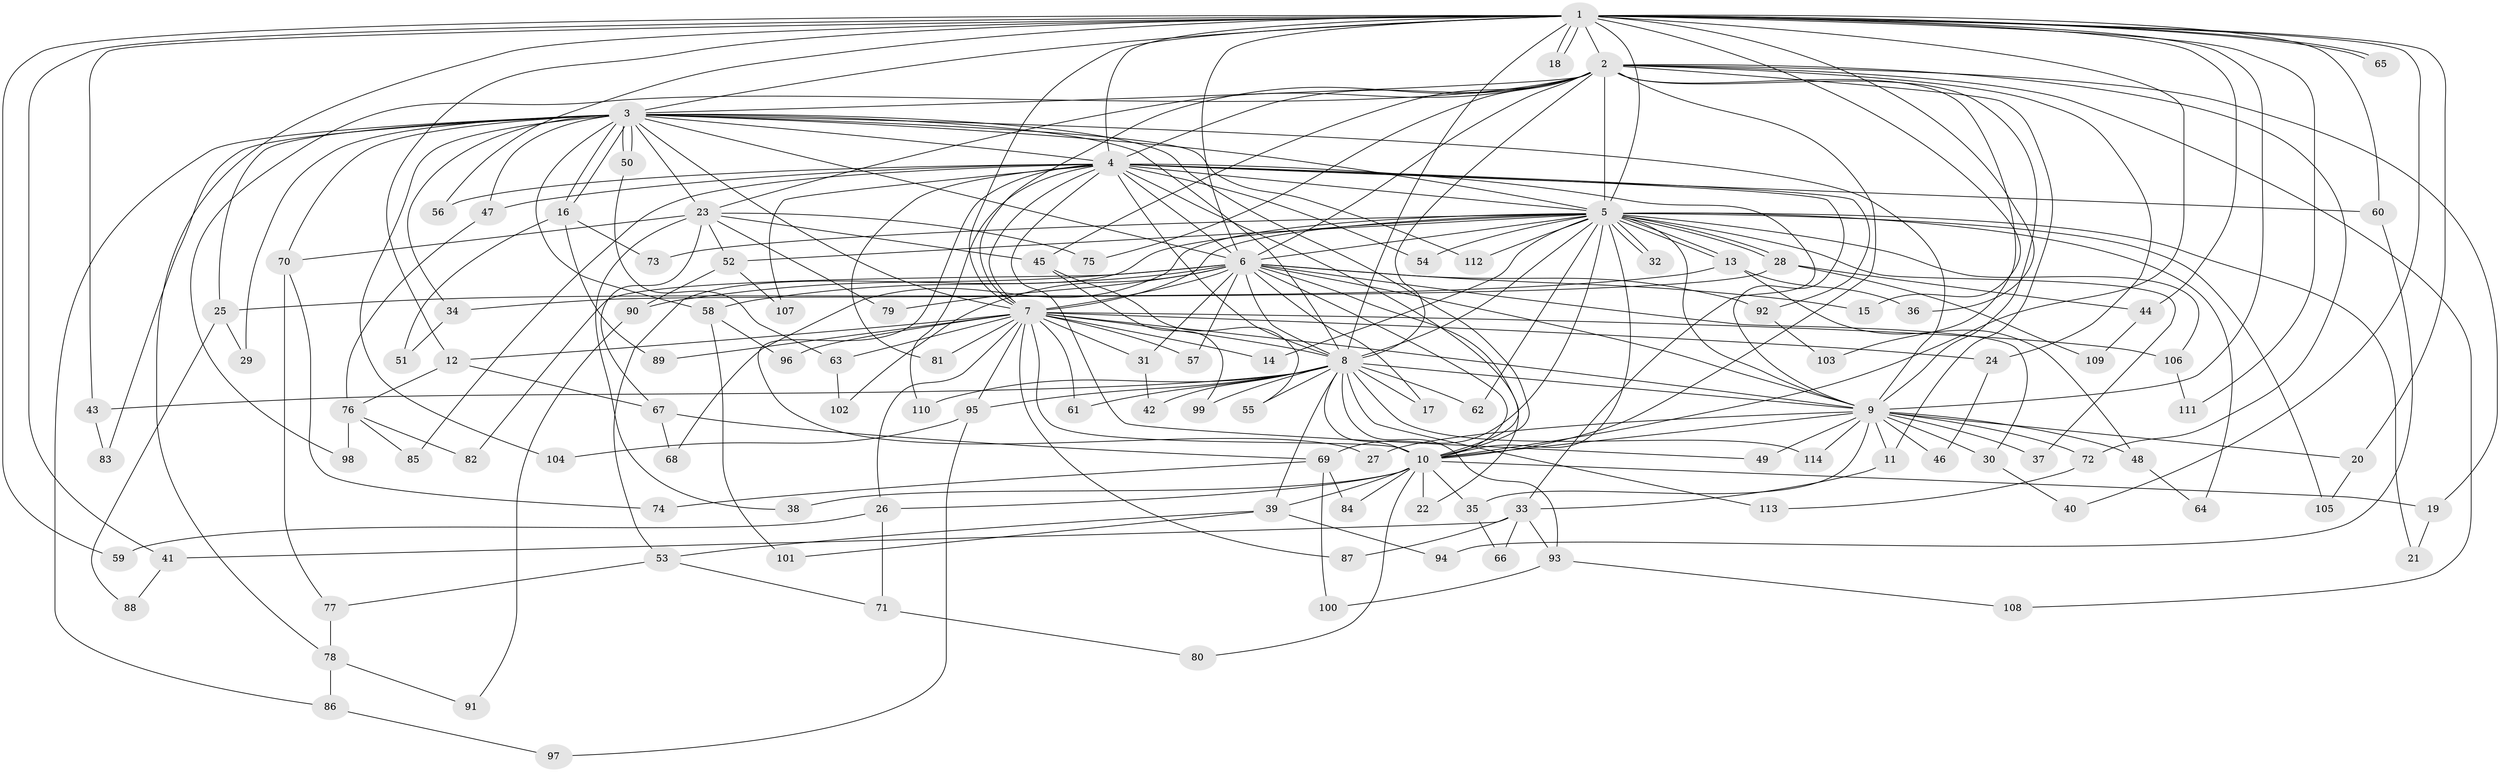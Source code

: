 // Generated by graph-tools (version 1.1) at 2025/46/03/09/25 04:46:36]
// undirected, 114 vertices, 253 edges
graph export_dot {
graph [start="1"]
  node [color=gray90,style=filled];
  1;
  2;
  3;
  4;
  5;
  6;
  7;
  8;
  9;
  10;
  11;
  12;
  13;
  14;
  15;
  16;
  17;
  18;
  19;
  20;
  21;
  22;
  23;
  24;
  25;
  26;
  27;
  28;
  29;
  30;
  31;
  32;
  33;
  34;
  35;
  36;
  37;
  38;
  39;
  40;
  41;
  42;
  43;
  44;
  45;
  46;
  47;
  48;
  49;
  50;
  51;
  52;
  53;
  54;
  55;
  56;
  57;
  58;
  59;
  60;
  61;
  62;
  63;
  64;
  65;
  66;
  67;
  68;
  69;
  70;
  71;
  72;
  73;
  74;
  75;
  76;
  77;
  78;
  79;
  80;
  81;
  82;
  83;
  84;
  85;
  86;
  87;
  88;
  89;
  90;
  91;
  92;
  93;
  94;
  95;
  96;
  97;
  98;
  99;
  100;
  101;
  102;
  103;
  104;
  105;
  106;
  107;
  108;
  109;
  110;
  111;
  112;
  113;
  114;
  1 -- 2;
  1 -- 3;
  1 -- 4;
  1 -- 5;
  1 -- 6;
  1 -- 7;
  1 -- 8;
  1 -- 9;
  1 -- 10;
  1 -- 12;
  1 -- 15;
  1 -- 18;
  1 -- 18;
  1 -- 20;
  1 -- 36;
  1 -- 40;
  1 -- 41;
  1 -- 43;
  1 -- 44;
  1 -- 56;
  1 -- 59;
  1 -- 60;
  1 -- 65;
  1 -- 65;
  1 -- 78;
  1 -- 111;
  2 -- 3;
  2 -- 4;
  2 -- 5;
  2 -- 6;
  2 -- 7;
  2 -- 8;
  2 -- 9;
  2 -- 10;
  2 -- 11;
  2 -- 19;
  2 -- 23;
  2 -- 24;
  2 -- 45;
  2 -- 72;
  2 -- 75;
  2 -- 98;
  2 -- 103;
  2 -- 108;
  3 -- 4;
  3 -- 5;
  3 -- 6;
  3 -- 7;
  3 -- 8;
  3 -- 9;
  3 -- 10;
  3 -- 16;
  3 -- 16;
  3 -- 23;
  3 -- 25;
  3 -- 29;
  3 -- 34;
  3 -- 47;
  3 -- 50;
  3 -- 50;
  3 -- 58;
  3 -- 70;
  3 -- 83;
  3 -- 86;
  3 -- 104;
  3 -- 112;
  4 -- 5;
  4 -- 6;
  4 -- 7;
  4 -- 8;
  4 -- 9;
  4 -- 10;
  4 -- 27;
  4 -- 33;
  4 -- 47;
  4 -- 49;
  4 -- 54;
  4 -- 56;
  4 -- 60;
  4 -- 81;
  4 -- 85;
  4 -- 92;
  4 -- 107;
  4 -- 110;
  5 -- 6;
  5 -- 7;
  5 -- 8;
  5 -- 9;
  5 -- 10;
  5 -- 13;
  5 -- 13;
  5 -- 14;
  5 -- 21;
  5 -- 28;
  5 -- 28;
  5 -- 32;
  5 -- 32;
  5 -- 37;
  5 -- 52;
  5 -- 53;
  5 -- 54;
  5 -- 62;
  5 -- 64;
  5 -- 68;
  5 -- 69;
  5 -- 73;
  5 -- 105;
  5 -- 106;
  5 -- 112;
  6 -- 7;
  6 -- 8;
  6 -- 9;
  6 -- 10;
  6 -- 15;
  6 -- 17;
  6 -- 22;
  6 -- 30;
  6 -- 31;
  6 -- 57;
  6 -- 58;
  6 -- 79;
  6 -- 82;
  6 -- 90;
  6 -- 92;
  6 -- 102;
  7 -- 8;
  7 -- 9;
  7 -- 10;
  7 -- 12;
  7 -- 14;
  7 -- 24;
  7 -- 26;
  7 -- 31;
  7 -- 57;
  7 -- 61;
  7 -- 63;
  7 -- 81;
  7 -- 87;
  7 -- 89;
  7 -- 95;
  7 -- 96;
  7 -- 106;
  8 -- 9;
  8 -- 10;
  8 -- 17;
  8 -- 39;
  8 -- 42;
  8 -- 43;
  8 -- 55;
  8 -- 61;
  8 -- 62;
  8 -- 93;
  8 -- 95;
  8 -- 99;
  8 -- 110;
  8 -- 113;
  8 -- 114;
  9 -- 10;
  9 -- 11;
  9 -- 20;
  9 -- 27;
  9 -- 30;
  9 -- 35;
  9 -- 37;
  9 -- 46;
  9 -- 48;
  9 -- 49;
  9 -- 72;
  9 -- 114;
  10 -- 19;
  10 -- 22;
  10 -- 26;
  10 -- 35;
  10 -- 38;
  10 -- 39;
  10 -- 80;
  10 -- 84;
  11 -- 33;
  12 -- 67;
  12 -- 76;
  13 -- 25;
  13 -- 36;
  13 -- 48;
  16 -- 51;
  16 -- 73;
  16 -- 89;
  19 -- 21;
  20 -- 105;
  23 -- 38;
  23 -- 45;
  23 -- 52;
  23 -- 67;
  23 -- 70;
  23 -- 75;
  23 -- 79;
  24 -- 46;
  25 -- 29;
  25 -- 88;
  26 -- 59;
  26 -- 71;
  28 -- 34;
  28 -- 44;
  28 -- 109;
  30 -- 40;
  31 -- 42;
  33 -- 41;
  33 -- 66;
  33 -- 87;
  33 -- 93;
  34 -- 51;
  35 -- 66;
  39 -- 53;
  39 -- 94;
  39 -- 101;
  41 -- 88;
  43 -- 83;
  44 -- 109;
  45 -- 55;
  45 -- 99;
  47 -- 76;
  48 -- 64;
  50 -- 63;
  52 -- 90;
  52 -- 107;
  53 -- 71;
  53 -- 77;
  58 -- 96;
  58 -- 101;
  60 -- 94;
  63 -- 102;
  67 -- 68;
  67 -- 69;
  69 -- 74;
  69 -- 84;
  69 -- 100;
  70 -- 74;
  70 -- 77;
  71 -- 80;
  72 -- 113;
  76 -- 82;
  76 -- 85;
  76 -- 98;
  77 -- 78;
  78 -- 86;
  78 -- 91;
  86 -- 97;
  90 -- 91;
  92 -- 103;
  93 -- 100;
  93 -- 108;
  95 -- 97;
  95 -- 104;
  106 -- 111;
}
